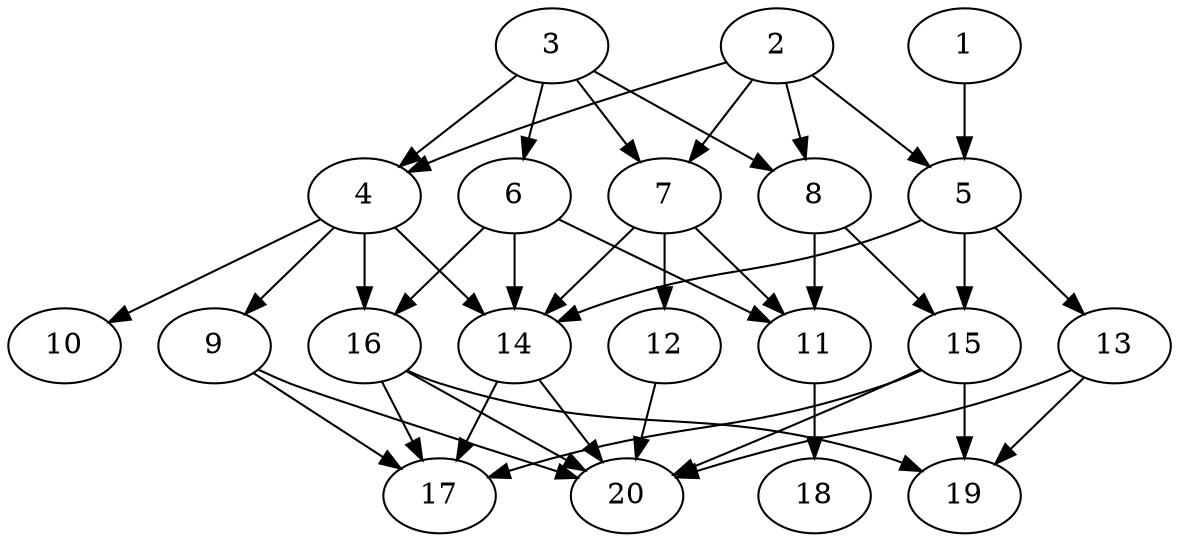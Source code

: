 // DAG automatically generated by daggen at Tue Jul 23 14:28:59 2019
// ./daggen --dot -n 20 --ccr 0.3 --fat 0.6 --regular 0.5 --density 0.7 --mindata 5242880 --maxdata 52428800 
digraph G {
  1 [size="83643733", alpha="0.14", expect_size="25093120"] 
  1 -> 5 [size ="25093120"]
  2 [size="112076800", alpha="0.09", expect_size="33623040"] 
  2 -> 4 [size ="33623040"]
  2 -> 5 [size ="33623040"]
  2 -> 7 [size ="33623040"]
  2 -> 8 [size ="33623040"]
  3 [size="52933973", alpha="0.06", expect_size="15880192"] 
  3 -> 4 [size ="15880192"]
  3 -> 6 [size ="15880192"]
  3 -> 7 [size ="15880192"]
  3 -> 8 [size ="15880192"]
  4 [size="91531947", alpha="0.08", expect_size="27459584"] 
  4 -> 9 [size ="27459584"]
  4 -> 10 [size ="27459584"]
  4 -> 14 [size ="27459584"]
  4 -> 16 [size ="27459584"]
  5 [size="52572160", alpha="0.15", expect_size="15771648"] 
  5 -> 13 [size ="15771648"]
  5 -> 14 [size ="15771648"]
  5 -> 15 [size ="15771648"]
  6 [size="59610453", alpha="0.03", expect_size="17883136"] 
  6 -> 11 [size ="17883136"]
  6 -> 14 [size ="17883136"]
  6 -> 16 [size ="17883136"]
  7 [size="19336533", alpha="0.02", expect_size="5800960"] 
  7 -> 11 [size ="5800960"]
  7 -> 12 [size ="5800960"]
  7 -> 14 [size ="5800960"]
  8 [size="143875413", alpha="0.12", expect_size="43162624"] 
  8 -> 11 [size ="43162624"]
  8 -> 15 [size ="43162624"]
  9 [size="144083627", alpha="0.12", expect_size="43225088"] 
  9 -> 17 [size ="43225088"]
  9 -> 20 [size ="43225088"]
  10 [size="158382080", alpha="0.09", expect_size="47514624"] 
  11 [size="109649920", alpha="0.06", expect_size="32894976"] 
  11 -> 18 [size ="32894976"]
  12 [size="63928320", alpha="0.19", expect_size="19178496"] 
  12 -> 20 [size ="19178496"]
  13 [size="138308267", alpha="0.17", expect_size="41492480"] 
  13 -> 19 [size ="41492480"]
  13 -> 20 [size ="41492480"]
  14 [size="28337493", alpha="0.07", expect_size="8501248"] 
  14 -> 17 [size ="8501248"]
  14 -> 20 [size ="8501248"]
  15 [size="90152960", alpha="0.07", expect_size="27045888"] 
  15 -> 17 [size ="27045888"]
  15 -> 19 [size ="27045888"]
  15 -> 20 [size ="27045888"]
  16 [size="49247573", alpha="0.02", expect_size="14774272"] 
  16 -> 17 [size ="14774272"]
  16 -> 19 [size ="14774272"]
  16 -> 20 [size ="14774272"]
  17 [size="71751680", alpha="0.11", expect_size="21525504"] 
  18 [size="90569387", alpha="0.00", expect_size="27170816"] 
  19 [size="28945067", alpha="0.00", expect_size="8683520"] 
  20 [size="119876267", alpha="0.09", expect_size="35962880"] 
}
